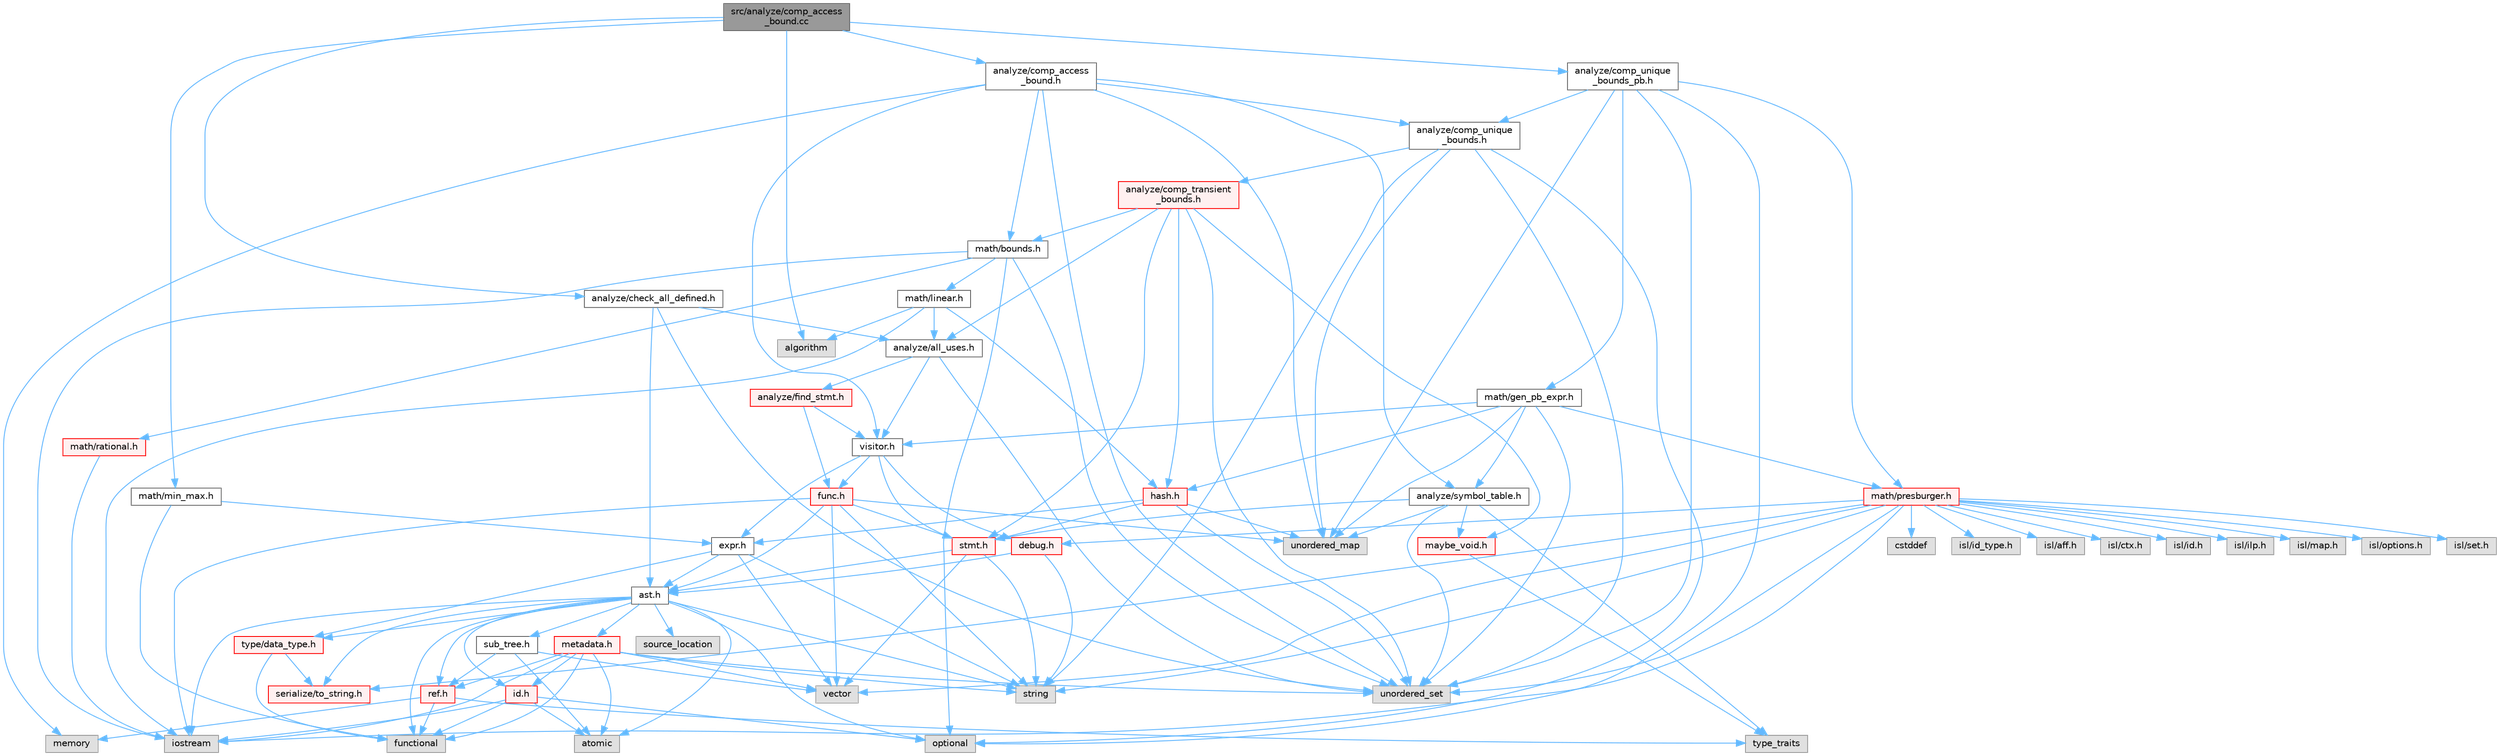 digraph "src/analyze/comp_access_bound.cc"
{
 // LATEX_PDF_SIZE
  bgcolor="transparent";
  edge [fontname=Helvetica,fontsize=10,labelfontname=Helvetica,labelfontsize=10];
  node [fontname=Helvetica,fontsize=10,shape=box,height=0.2,width=0.4];
  Node1 [label="src/analyze/comp_access\l_bound.cc",height=0.2,width=0.4,color="gray40", fillcolor="grey60", style="filled", fontcolor="black",tooltip=" "];
  Node1 -> Node2 [color="steelblue1",style="solid"];
  Node2 [label="algorithm",height=0.2,width=0.4,color="grey60", fillcolor="#E0E0E0", style="filled",tooltip=" "];
  Node1 -> Node3 [color="steelblue1",style="solid"];
  Node3 [label="analyze/check_all_defined.h",height=0.2,width=0.4,color="grey40", fillcolor="white", style="filled",URL="$check__all__defined_8h.html",tooltip=" "];
  Node3 -> Node4 [color="steelblue1",style="solid"];
  Node4 [label="unordered_set",height=0.2,width=0.4,color="grey60", fillcolor="#E0E0E0", style="filled",tooltip=" "];
  Node3 -> Node5 [color="steelblue1",style="solid"];
  Node5 [label="analyze/all_uses.h",height=0.2,width=0.4,color="grey40", fillcolor="white", style="filled",URL="$all__uses_8h.html",tooltip=" "];
  Node5 -> Node4 [color="steelblue1",style="solid"];
  Node5 -> Node6 [color="steelblue1",style="solid"];
  Node6 [label="analyze/find_stmt.h",height=0.2,width=0.4,color="red", fillcolor="#FFF0F0", style="filled",URL="$find__stmt_8h.html",tooltip=" "];
  Node6 -> Node7 [color="steelblue1",style="solid"];
  Node7 [label="func.h",height=0.2,width=0.4,color="red", fillcolor="#FFF0F0", style="filled",URL="$func_8h.html",tooltip=" "];
  Node7 -> Node8 [color="steelblue1",style="solid"];
  Node8 [label="iostream",height=0.2,width=0.4,color="grey60", fillcolor="#E0E0E0", style="filled",tooltip=" "];
  Node7 -> Node9 [color="steelblue1",style="solid"];
  Node9 [label="string",height=0.2,width=0.4,color="grey60", fillcolor="#E0E0E0", style="filled",tooltip=" "];
  Node7 -> Node10 [color="steelblue1",style="solid"];
  Node10 [label="unordered_map",height=0.2,width=0.4,color="grey60", fillcolor="#E0E0E0", style="filled",tooltip=" "];
  Node7 -> Node12 [color="steelblue1",style="solid"];
  Node12 [label="vector",height=0.2,width=0.4,color="grey60", fillcolor="#E0E0E0", style="filled",tooltip=" "];
  Node7 -> Node13 [color="steelblue1",style="solid"];
  Node13 [label="ast.h",height=0.2,width=0.4,color="grey40", fillcolor="white", style="filled",URL="$ast_8h.html",tooltip=" "];
  Node13 -> Node14 [color="steelblue1",style="solid"];
  Node14 [label="atomic",height=0.2,width=0.4,color="grey60", fillcolor="#E0E0E0", style="filled",tooltip=" "];
  Node13 -> Node15 [color="steelblue1",style="solid"];
  Node15 [label="functional",height=0.2,width=0.4,color="grey60", fillcolor="#E0E0E0", style="filled",tooltip=" "];
  Node13 -> Node8 [color="steelblue1",style="solid"];
  Node13 -> Node16 [color="steelblue1",style="solid"];
  Node16 [label="optional",height=0.2,width=0.4,color="grey60", fillcolor="#E0E0E0", style="filled",tooltip=" "];
  Node13 -> Node17 [color="steelblue1",style="solid"];
  Node17 [label="source_location",height=0.2,width=0.4,color="grey60", fillcolor="#E0E0E0", style="filled",tooltip=" "];
  Node13 -> Node9 [color="steelblue1",style="solid"];
  Node13 -> Node18 [color="steelblue1",style="solid"];
  Node18 [label="id.h",height=0.2,width=0.4,color="red", fillcolor="#FFF0F0", style="filled",URL="$id_8h.html",tooltip=" "];
  Node18 -> Node14 [color="steelblue1",style="solid"];
  Node18 -> Node15 [color="steelblue1",style="solid"];
  Node18 -> Node8 [color="steelblue1",style="solid"];
  Node18 -> Node16 [color="steelblue1",style="solid"];
  Node13 -> Node20 [color="steelblue1",style="solid"];
  Node20 [label="metadata.h",height=0.2,width=0.4,color="red", fillcolor="#FFF0F0", style="filled",URL="$metadata_8h.html",tooltip=" "];
  Node20 -> Node14 [color="steelblue1",style="solid"];
  Node20 -> Node15 [color="steelblue1",style="solid"];
  Node20 -> Node8 [color="steelblue1",style="solid"];
  Node20 -> Node9 [color="steelblue1",style="solid"];
  Node20 -> Node4 [color="steelblue1",style="solid"];
  Node20 -> Node12 [color="steelblue1",style="solid"];
  Node20 -> Node18 [color="steelblue1",style="solid"];
  Node20 -> Node22 [color="steelblue1",style="solid"];
  Node22 [label="ref.h",height=0.2,width=0.4,color="red", fillcolor="#FFF0F0", style="filled",URL="$ref_8h.html",tooltip=" "];
  Node22 -> Node15 [color="steelblue1",style="solid"];
  Node22 -> Node23 [color="steelblue1",style="solid"];
  Node23 [label="memory",height=0.2,width=0.4,color="grey60", fillcolor="#E0E0E0", style="filled",tooltip=" "];
  Node22 -> Node24 [color="steelblue1",style="solid"];
  Node24 [label="type_traits",height=0.2,width=0.4,color="grey60", fillcolor="#E0E0E0", style="filled",tooltip=" "];
  Node13 -> Node22 [color="steelblue1",style="solid"];
  Node13 -> Node30 [color="steelblue1",style="solid"];
  Node30 [label="serialize/to_string.h",height=0.2,width=0.4,color="red", fillcolor="#FFF0F0", style="filled",URL="$to__string_8h.html",tooltip=" "];
  Node13 -> Node32 [color="steelblue1",style="solid"];
  Node32 [label="sub_tree.h",height=0.2,width=0.4,color="grey40", fillcolor="white", style="filled",URL="$sub__tree_8h.html",tooltip=" "];
  Node32 -> Node14 [color="steelblue1",style="solid"];
  Node32 -> Node12 [color="steelblue1",style="solid"];
  Node32 -> Node22 [color="steelblue1",style="solid"];
  Node13 -> Node33 [color="steelblue1",style="solid"];
  Node33 [label="type/data_type.h",height=0.2,width=0.4,color="red", fillcolor="#FFF0F0", style="filled",URL="$data__type_8h.html",tooltip=" "];
  Node33 -> Node15 [color="steelblue1",style="solid"];
  Node33 -> Node30 [color="steelblue1",style="solid"];
  Node7 -> Node50 [color="steelblue1",style="solid"];
  Node50 [label="stmt.h",height=0.2,width=0.4,color="red", fillcolor="#FFF0F0", style="filled",URL="$stmt_8h.html",tooltip=" "];
  Node50 -> Node9 [color="steelblue1",style="solid"];
  Node50 -> Node12 [color="steelblue1",style="solid"];
  Node50 -> Node13 [color="steelblue1",style="solid"];
  Node6 -> Node57 [color="steelblue1",style="solid"];
  Node57 [label="visitor.h",height=0.2,width=0.4,color="grey40", fillcolor="white", style="filled",URL="$visitor_8h.html",tooltip=" "];
  Node57 -> Node58 [color="steelblue1",style="solid"];
  Node58 [label="debug.h",height=0.2,width=0.4,color="red", fillcolor="#FFF0F0", style="filled",URL="$debug_8h.html",tooltip=" "];
  Node58 -> Node9 [color="steelblue1",style="solid"];
  Node58 -> Node13 [color="steelblue1",style="solid"];
  Node57 -> Node43 [color="steelblue1",style="solid"];
  Node43 [label="expr.h",height=0.2,width=0.4,color="grey40", fillcolor="white", style="filled",URL="$expr_8h.html",tooltip=" "];
  Node43 -> Node9 [color="steelblue1",style="solid"];
  Node43 -> Node12 [color="steelblue1",style="solid"];
  Node43 -> Node13 [color="steelblue1",style="solid"];
  Node43 -> Node33 [color="steelblue1",style="solid"];
  Node57 -> Node7 [color="steelblue1",style="solid"];
  Node57 -> Node50 [color="steelblue1",style="solid"];
  Node5 -> Node57 [color="steelblue1",style="solid"];
  Node3 -> Node13 [color="steelblue1",style="solid"];
  Node1 -> Node62 [color="steelblue1",style="solid"];
  Node62 [label="analyze/comp_access\l_bound.h",height=0.2,width=0.4,color="grey40", fillcolor="white", style="filled",URL="$comp__access__bound_8h.html",tooltip=" "];
  Node62 -> Node23 [color="steelblue1",style="solid"];
  Node62 -> Node10 [color="steelblue1",style="solid"];
  Node62 -> Node4 [color="steelblue1",style="solid"];
  Node62 -> Node63 [color="steelblue1",style="solid"];
  Node63 [label="analyze/comp_unique\l_bounds.h",height=0.2,width=0.4,color="grey40", fillcolor="white", style="filled",URL="$comp__unique__bounds_8h.html",tooltip=" "];
  Node63 -> Node16 [color="steelblue1",style="solid"];
  Node63 -> Node9 [color="steelblue1",style="solid"];
  Node63 -> Node10 [color="steelblue1",style="solid"];
  Node63 -> Node4 [color="steelblue1",style="solid"];
  Node63 -> Node64 [color="steelblue1",style="solid"];
  Node64 [label="analyze/comp_transient\l_bounds.h",height=0.2,width=0.4,color="red", fillcolor="#FFF0F0", style="filled",URL="$comp__transient__bounds_8h.html",tooltip=" "];
  Node64 -> Node4 [color="steelblue1",style="solid"];
  Node64 -> Node5 [color="steelblue1",style="solid"];
  Node64 -> Node66 [color="steelblue1",style="solid"];
  Node66 [label="hash.h",height=0.2,width=0.4,color="red", fillcolor="#FFF0F0", style="filled",URL="$hash_8h.html",tooltip=" "];
  Node66 -> Node10 [color="steelblue1",style="solid"];
  Node66 -> Node4 [color="steelblue1",style="solid"];
  Node66 -> Node43 [color="steelblue1",style="solid"];
  Node66 -> Node50 [color="steelblue1",style="solid"];
  Node64 -> Node69 [color="steelblue1",style="solid"];
  Node69 [label="math/bounds.h",height=0.2,width=0.4,color="grey40", fillcolor="white", style="filled",URL="$bounds_8h.html",tooltip=" "];
  Node69 -> Node8 [color="steelblue1",style="solid"];
  Node69 -> Node16 [color="steelblue1",style="solid"];
  Node69 -> Node4 [color="steelblue1",style="solid"];
  Node69 -> Node67 [color="steelblue1",style="solid"];
  Node67 [label="math/linear.h",height=0.2,width=0.4,color="grey40", fillcolor="white", style="filled",URL="$linear_8h.html",tooltip=" "];
  Node67 -> Node2 [color="steelblue1",style="solid"];
  Node67 -> Node8 [color="steelblue1",style="solid"];
  Node67 -> Node5 [color="steelblue1",style="solid"];
  Node67 -> Node66 [color="steelblue1",style="solid"];
  Node69 -> Node70 [color="steelblue1",style="solid"];
  Node70 [label="math/rational.h",height=0.2,width=0.4,color="red", fillcolor="#FFF0F0", style="filled",URL="$rational_8h.html",tooltip=" "];
  Node70 -> Node8 [color="steelblue1",style="solid"];
  Node64 -> Node73 [color="steelblue1",style="solid"];
  Node73 [label="maybe_void.h",height=0.2,width=0.4,color="red", fillcolor="#FFF0F0", style="filled",URL="$maybe__void_8h.html",tooltip=" "];
  Node73 -> Node24 [color="steelblue1",style="solid"];
  Node64 -> Node50 [color="steelblue1",style="solid"];
  Node62 -> Node74 [color="steelblue1",style="solid"];
  Node74 [label="analyze/symbol_table.h",height=0.2,width=0.4,color="grey40", fillcolor="white", style="filled",URL="$symbol__table_8h.html",tooltip=" "];
  Node74 -> Node24 [color="steelblue1",style="solid"];
  Node74 -> Node10 [color="steelblue1",style="solid"];
  Node74 -> Node4 [color="steelblue1",style="solid"];
  Node74 -> Node73 [color="steelblue1",style="solid"];
  Node74 -> Node50 [color="steelblue1",style="solid"];
  Node62 -> Node69 [color="steelblue1",style="solid"];
  Node62 -> Node57 [color="steelblue1",style="solid"];
  Node1 -> Node75 [color="steelblue1",style="solid"];
  Node75 [label="analyze/comp_unique\l_bounds_pb.h",height=0.2,width=0.4,color="grey40", fillcolor="white", style="filled",URL="$comp__unique__bounds__pb_8h.html",tooltip=" "];
  Node75 -> Node16 [color="steelblue1",style="solid"];
  Node75 -> Node10 [color="steelblue1",style="solid"];
  Node75 -> Node4 [color="steelblue1",style="solid"];
  Node75 -> Node63 [color="steelblue1",style="solid"];
  Node75 -> Node76 [color="steelblue1",style="solid"];
  Node76 [label="math/gen_pb_expr.h",height=0.2,width=0.4,color="grey40", fillcolor="white", style="filled",URL="$gen__pb__expr_8h.html",tooltip=" "];
  Node76 -> Node10 [color="steelblue1",style="solid"];
  Node76 -> Node4 [color="steelblue1",style="solid"];
  Node76 -> Node74 [color="steelblue1",style="solid"];
  Node76 -> Node66 [color="steelblue1",style="solid"];
  Node76 -> Node77 [color="steelblue1",style="solid"];
  Node77 [label="math/presburger.h",height=0.2,width=0.4,color="red", fillcolor="#FFF0F0", style="filled",URL="$presburger_8h.html",tooltip=" "];
  Node77 -> Node78 [color="steelblue1",style="solid"];
  Node78 [label="cstddef",height=0.2,width=0.4,color="grey60", fillcolor="#E0E0E0", style="filled",tooltip=" "];
  Node77 -> Node8 [color="steelblue1",style="solid"];
  Node77 -> Node79 [color="steelblue1",style="solid"];
  Node79 [label="isl/id_type.h",height=0.2,width=0.4,color="grey60", fillcolor="#E0E0E0", style="filled",tooltip=" "];
  Node77 -> Node9 [color="steelblue1",style="solid"];
  Node77 -> Node4 [color="steelblue1",style="solid"];
  Node77 -> Node12 [color="steelblue1",style="solid"];
  Node77 -> Node80 [color="steelblue1",style="solid"];
  Node80 [label="isl/aff.h",height=0.2,width=0.4,color="grey60", fillcolor="#E0E0E0", style="filled",tooltip=" "];
  Node77 -> Node81 [color="steelblue1",style="solid"];
  Node81 [label="isl/ctx.h",height=0.2,width=0.4,color="grey60", fillcolor="#E0E0E0", style="filled",tooltip=" "];
  Node77 -> Node82 [color="steelblue1",style="solid"];
  Node82 [label="isl/id.h",height=0.2,width=0.4,color="grey60", fillcolor="#E0E0E0", style="filled",tooltip=" "];
  Node77 -> Node83 [color="steelblue1",style="solid"];
  Node83 [label="isl/ilp.h",height=0.2,width=0.4,color="grey60", fillcolor="#E0E0E0", style="filled",tooltip=" "];
  Node77 -> Node84 [color="steelblue1",style="solid"];
  Node84 [label="isl/map.h",height=0.2,width=0.4,color="grey60", fillcolor="#E0E0E0", style="filled",tooltip=" "];
  Node77 -> Node85 [color="steelblue1",style="solid"];
  Node85 [label="isl/options.h",height=0.2,width=0.4,color="grey60", fillcolor="#E0E0E0", style="filled",tooltip=" "];
  Node77 -> Node86 [color="steelblue1",style="solid"];
  Node86 [label="isl/set.h",height=0.2,width=0.4,color="grey60", fillcolor="#E0E0E0", style="filled",tooltip=" "];
  Node77 -> Node58 [color="steelblue1",style="solid"];
  Node77 -> Node30 [color="steelblue1",style="solid"];
  Node76 -> Node57 [color="steelblue1",style="solid"];
  Node75 -> Node77 [color="steelblue1",style="solid"];
  Node1 -> Node94 [color="steelblue1",style="solid"];
  Node94 [label="math/min_max.h",height=0.2,width=0.4,color="grey40", fillcolor="white", style="filled",URL="$min__max_8h.html",tooltip=" "];
  Node94 -> Node15 [color="steelblue1",style="solid"];
  Node94 -> Node43 [color="steelblue1",style="solid"];
}
